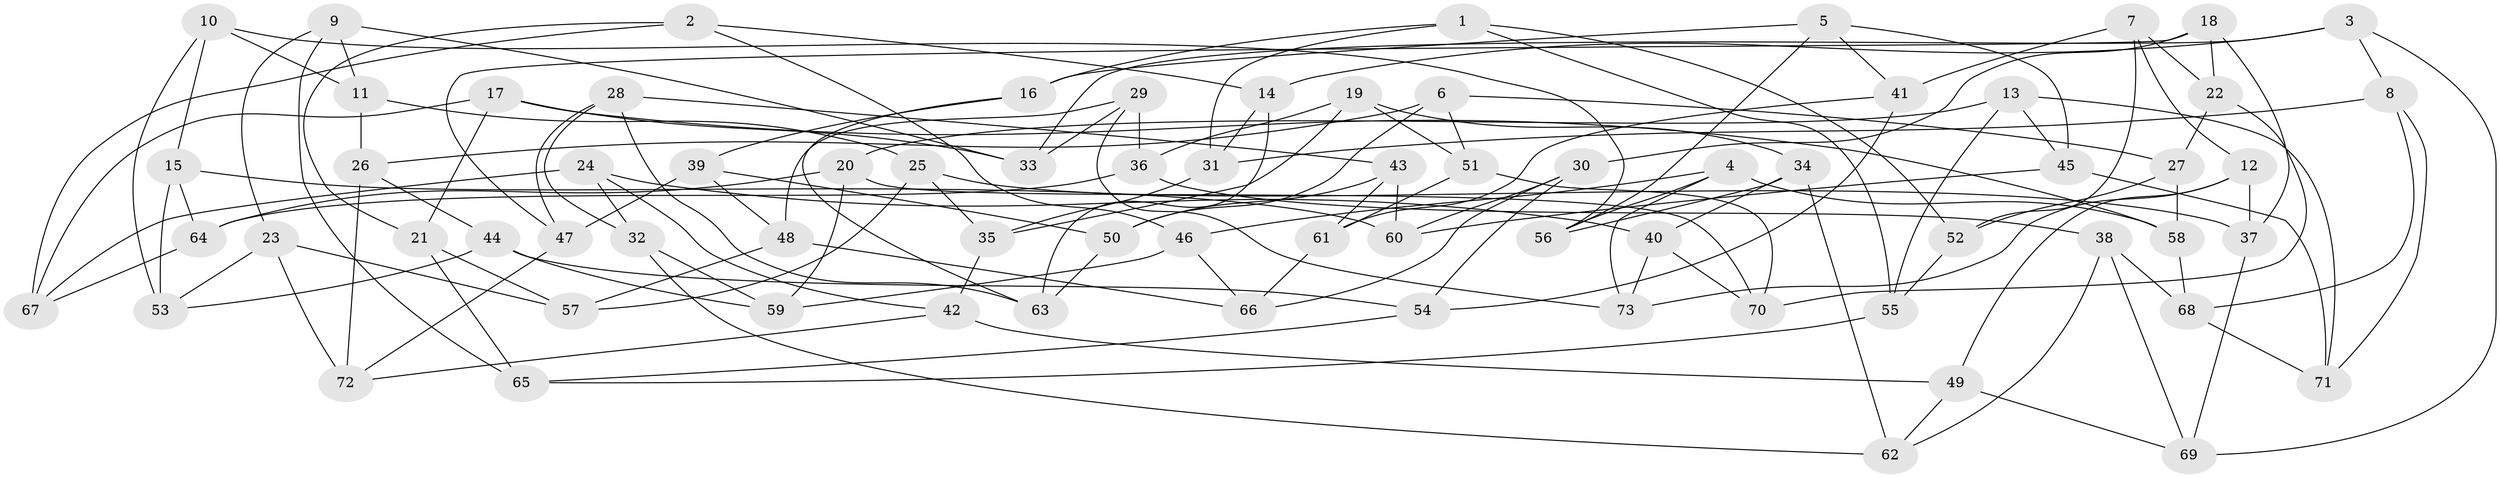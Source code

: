 // coarse degree distribution, {4: 0.3023255813953488, 6: 0.6511627906976745, 5: 0.046511627906976744}
// Generated by graph-tools (version 1.1) at 2025/52/02/27/25 19:52:32]
// undirected, 73 vertices, 146 edges
graph export_dot {
graph [start="1"]
  node [color=gray90,style=filled];
  1;
  2;
  3;
  4;
  5;
  6;
  7;
  8;
  9;
  10;
  11;
  12;
  13;
  14;
  15;
  16;
  17;
  18;
  19;
  20;
  21;
  22;
  23;
  24;
  25;
  26;
  27;
  28;
  29;
  30;
  31;
  32;
  33;
  34;
  35;
  36;
  37;
  38;
  39;
  40;
  41;
  42;
  43;
  44;
  45;
  46;
  47;
  48;
  49;
  50;
  51;
  52;
  53;
  54;
  55;
  56;
  57;
  58;
  59;
  60;
  61;
  62;
  63;
  64;
  65;
  66;
  67;
  68;
  69;
  70;
  71;
  72;
  73;
  1 -- 31;
  1 -- 16;
  1 -- 55;
  1 -- 52;
  2 -- 67;
  2 -- 14;
  2 -- 21;
  2 -- 46;
  3 -- 33;
  3 -- 8;
  3 -- 14;
  3 -- 69;
  4 -- 56;
  4 -- 73;
  4 -- 58;
  4 -- 46;
  5 -- 45;
  5 -- 41;
  5 -- 16;
  5 -- 56;
  6 -- 27;
  6 -- 26;
  6 -- 50;
  6 -- 51;
  7 -- 41;
  7 -- 12;
  7 -- 22;
  7 -- 52;
  8 -- 68;
  8 -- 31;
  8 -- 71;
  9 -- 65;
  9 -- 23;
  9 -- 11;
  9 -- 33;
  10 -- 53;
  10 -- 11;
  10 -- 15;
  10 -- 56;
  11 -- 25;
  11 -- 26;
  12 -- 37;
  12 -- 73;
  12 -- 49;
  13 -- 71;
  13 -- 20;
  13 -- 45;
  13 -- 55;
  14 -- 31;
  14 -- 63;
  15 -- 64;
  15 -- 53;
  15 -- 60;
  16 -- 39;
  16 -- 63;
  17 -- 67;
  17 -- 58;
  17 -- 21;
  17 -- 33;
  18 -- 22;
  18 -- 37;
  18 -- 47;
  18 -- 30;
  19 -- 35;
  19 -- 34;
  19 -- 51;
  19 -- 36;
  20 -- 59;
  20 -- 64;
  20 -- 70;
  21 -- 65;
  21 -- 57;
  22 -- 70;
  22 -- 27;
  23 -- 57;
  23 -- 72;
  23 -- 53;
  24 -- 42;
  24 -- 40;
  24 -- 32;
  24 -- 67;
  25 -- 35;
  25 -- 57;
  25 -- 37;
  26 -- 44;
  26 -- 72;
  27 -- 58;
  27 -- 52;
  28 -- 63;
  28 -- 47;
  28 -- 32;
  28 -- 43;
  29 -- 36;
  29 -- 48;
  29 -- 33;
  29 -- 73;
  30 -- 66;
  30 -- 60;
  30 -- 54;
  31 -- 35;
  32 -- 59;
  32 -- 62;
  34 -- 62;
  34 -- 40;
  34 -- 56;
  35 -- 42;
  36 -- 38;
  36 -- 64;
  37 -- 69;
  38 -- 62;
  38 -- 69;
  38 -- 68;
  39 -- 48;
  39 -- 50;
  39 -- 47;
  40 -- 73;
  40 -- 70;
  41 -- 54;
  41 -- 61;
  42 -- 49;
  42 -- 72;
  43 -- 50;
  43 -- 60;
  43 -- 61;
  44 -- 54;
  44 -- 59;
  44 -- 53;
  45 -- 60;
  45 -- 71;
  46 -- 66;
  46 -- 59;
  47 -- 72;
  48 -- 66;
  48 -- 57;
  49 -- 69;
  49 -- 62;
  50 -- 63;
  51 -- 70;
  51 -- 61;
  52 -- 55;
  54 -- 65;
  55 -- 65;
  58 -- 68;
  61 -- 66;
  64 -- 67;
  68 -- 71;
}
